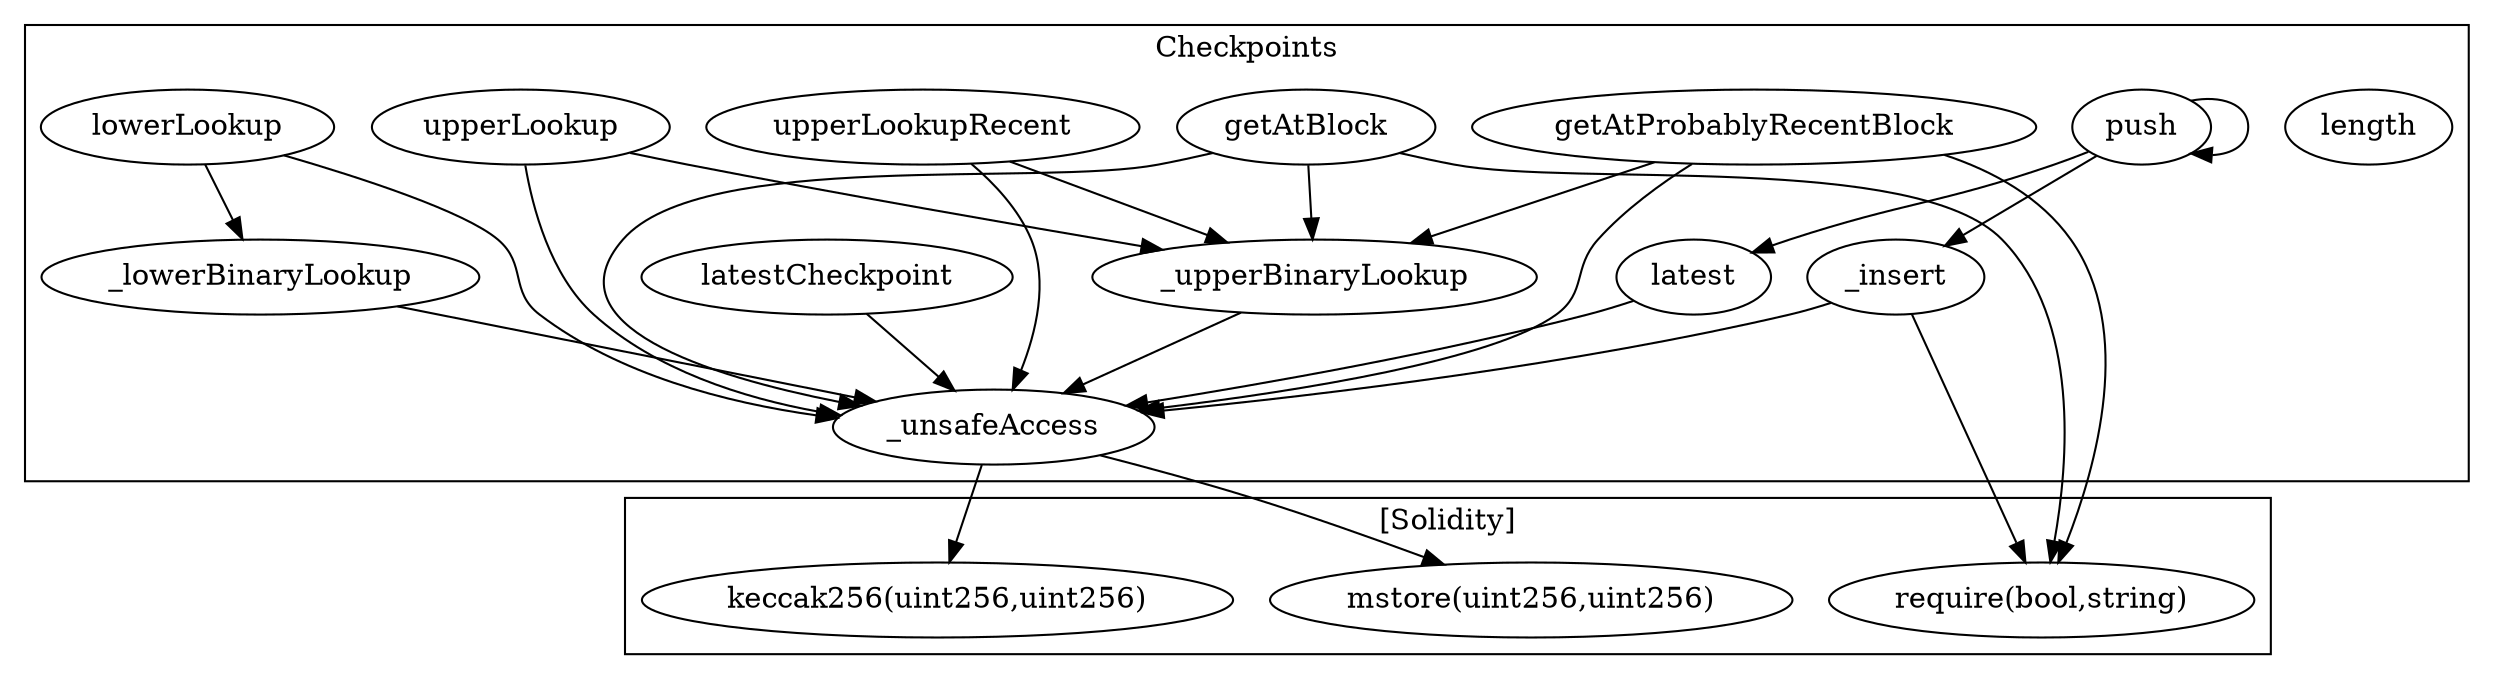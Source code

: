strict digraph {
subgraph cluster_17406_Checkpoints {
label = "Checkpoints"
"17406_length" [label="length"]
"17406__lowerBinaryLookup" [label="_lowerBinaryLookup"]
"17406_upperLookup" [label="upperLookup"]
"17406__insert" [label="_insert"]
"17406_latest" [label="latest"]
"17406_lowerLookup" [label="lowerLookup"]
"17406__upperBinaryLookup" [label="_upperBinaryLookup"]
"17406_getAtBlock" [label="getAtBlock"]
"17406_getAtProbablyRecentBlock" [label="getAtProbablyRecentBlock"]
"17406_latestCheckpoint" [label="latestCheckpoint"]
"17406__unsafeAccess" [label="_unsafeAccess"]
"17406_upperLookupRecent" [label="upperLookupRecent"]
"17406_push" [label="push"]
"17406__lowerBinaryLookup" -> "17406__unsafeAccess"
"17406_upperLookup" -> "17406__upperBinaryLookup"
"17406_upperLookupRecent" -> "17406__upperBinaryLookup"
"17406_push" -> "17406_latest"
"17406_push" -> "17406_push"
"17406_getAtBlock" -> "17406__upperBinaryLookup"
"17406_latest" -> "17406__unsafeAccess"
"17406_getAtProbablyRecentBlock" -> "17406__unsafeAccess"
"17406__insert" -> "17406__unsafeAccess"
"17406_upperLookup" -> "17406__unsafeAccess"
"17406_lowerLookup" -> "17406__lowerBinaryLookup"
"17406__upperBinaryLookup" -> "17406__unsafeAccess"
"17406_latestCheckpoint" -> "17406__unsafeAccess"
"17406_lowerLookup" -> "17406__unsafeAccess"
"17406_getAtBlock" -> "17406__unsafeAccess"
"17406_push" -> "17406__insert"
"17406_upperLookupRecent" -> "17406__unsafeAccess"
"17406_getAtProbablyRecentBlock" -> "17406__upperBinaryLookup"
}subgraph cluster_solidity {
label = "[Solidity]"
"mstore(uint256,uint256)" 
"require(bool,string)" 
"keccak256(uint256,uint256)" 
"17406__unsafeAccess" -> "keccak256(uint256,uint256)"
"17406_getAtProbablyRecentBlock" -> "require(bool,string)"
"17406__unsafeAccess" -> "mstore(uint256,uint256)"
"17406__insert" -> "require(bool,string)"
"17406_getAtBlock" -> "require(bool,string)"
}
}